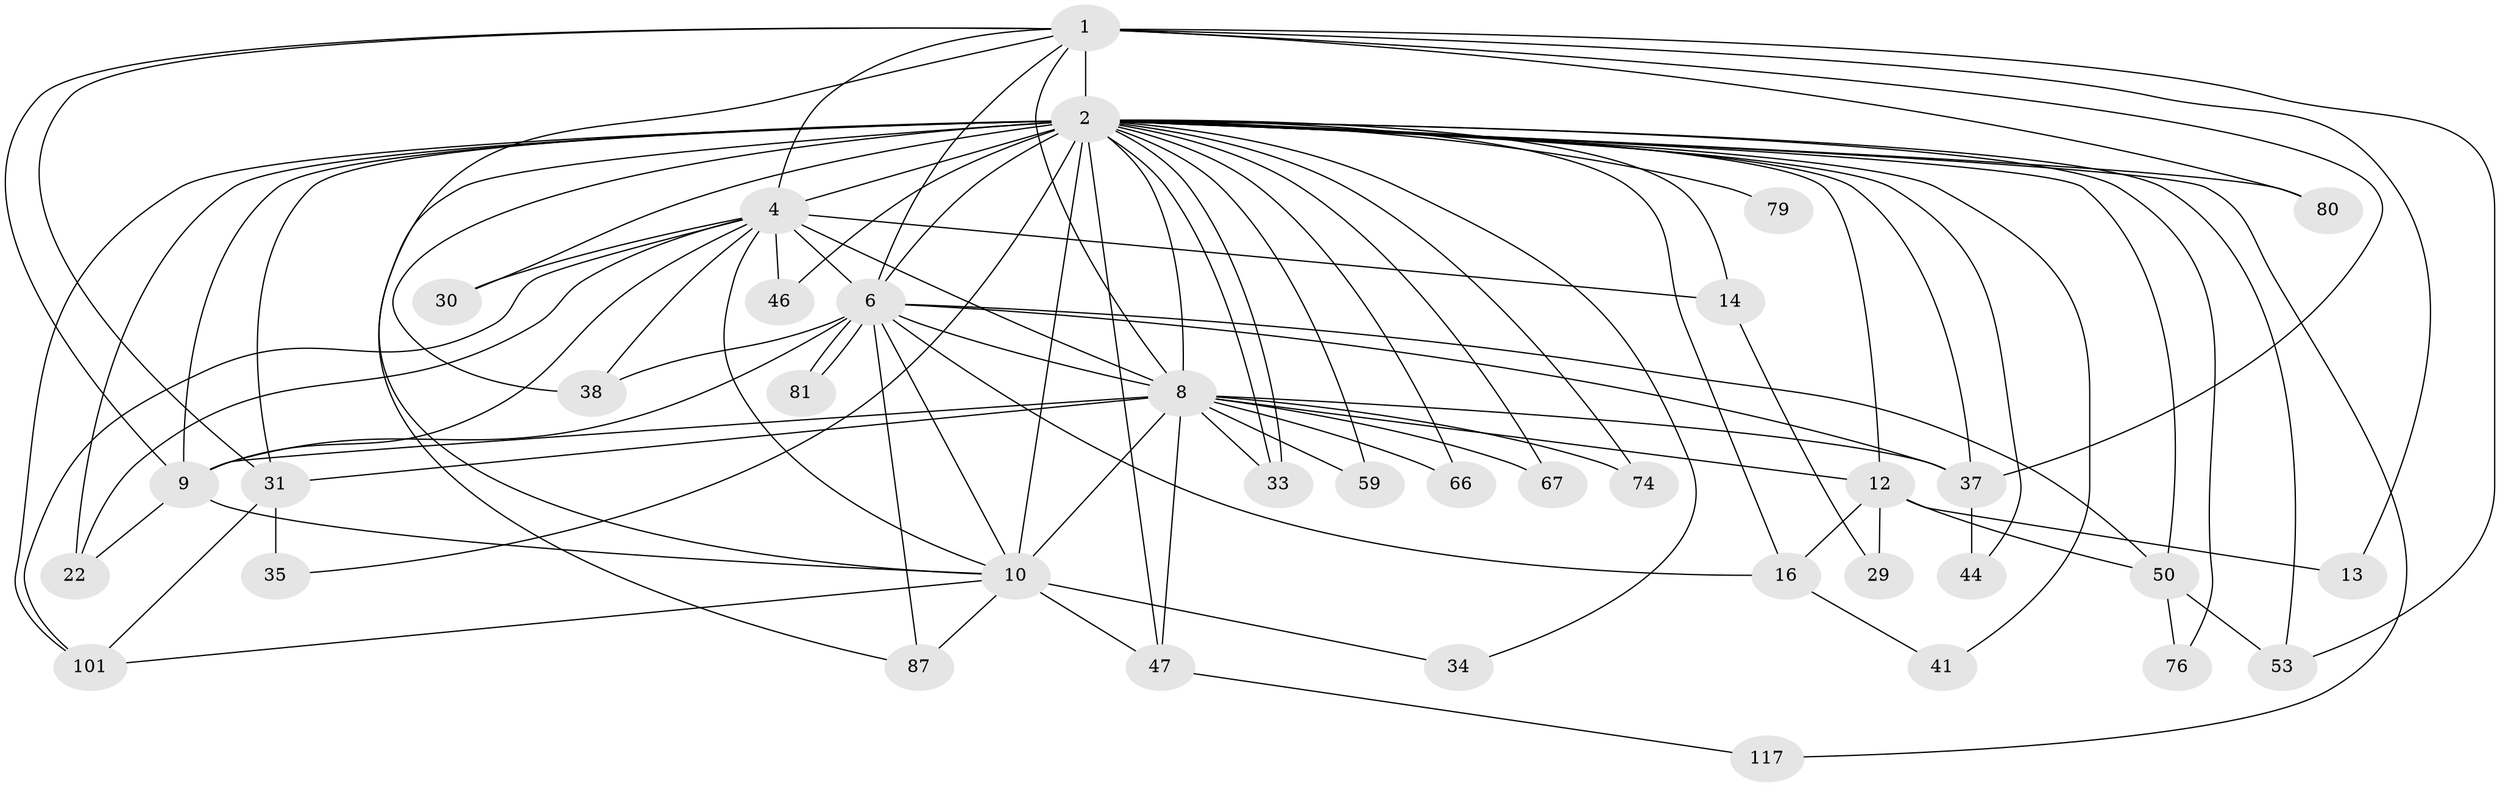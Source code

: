 // original degree distribution, {23: 0.008, 21: 0.008, 28: 0.008, 18: 0.008, 16: 0.008, 26: 0.008, 25: 0.008, 33: 0.008, 15: 0.016, 24: 0.008, 7: 0.016, 2: 0.576, 3: 0.168, 4: 0.088, 6: 0.008, 5: 0.056}
// Generated by graph-tools (version 1.1) at 2025/17/03/04/25 18:17:51]
// undirected, 37 vertices, 93 edges
graph export_dot {
graph [start="1"]
  node [color=gray90,style=filled];
  1 [super="+73"];
  2 [super="+65+11+18+75+3+40"];
  4 [super="+17"];
  6 [super="+32+61+116+103+124+84+71+23+45+70+68"];
  8 [super="+54+20+97+109+95+96+113+100+90+60+27+51"];
  9;
  10 [super="+49+69+43+86+94"];
  12;
  13;
  14;
  16;
  22 [super="+48+92"];
  29;
  30;
  31 [super="+57+42"];
  33;
  34;
  35;
  37 [super="+83+39"];
  38 [super="+62"];
  41;
  44;
  46;
  47 [super="+56"];
  50 [super="+123"];
  53 [super="+64"];
  59;
  66 [super="+102"];
  67;
  74;
  76;
  79;
  80 [super="+98"];
  81;
  87 [super="+105"];
  101 [super="+119+118"];
  117;
  1 -- 2 [weight=9];
  1 -- 4;
  1 -- 6 [weight=3];
  1 -- 8;
  1 -- 9;
  1 -- 10 [weight=3];
  1 -- 13;
  1 -- 37;
  1 -- 80;
  1 -- 53;
  1 -- 31;
  2 -- 4 [weight=7];
  2 -- 6 [weight=10];
  2 -- 8 [weight=12];
  2 -- 9 [weight=6];
  2 -- 10 [weight=12];
  2 -- 33;
  2 -- 33;
  2 -- 38 [weight=2];
  2 -- 41;
  2 -- 80 [weight=2];
  2 -- 76;
  2 -- 22 [weight=3];
  2 -- 31 [weight=3];
  2 -- 35 [weight=2];
  2 -- 101;
  2 -- 44;
  2 -- 46;
  2 -- 47;
  2 -- 117;
  2 -- 53;
  2 -- 66 [weight=3];
  2 -- 67;
  2 -- 12;
  2 -- 74;
  2 -- 14;
  2 -- 79 [weight=2];
  2 -- 16;
  2 -- 87;
  2 -- 30 [weight=2];
  2 -- 34;
  2 -- 37 [weight=2];
  2 -- 50;
  2 -- 59;
  4 -- 6;
  4 -- 8 [weight=2];
  4 -- 9;
  4 -- 10 [weight=2];
  4 -- 14;
  4 -- 22;
  4 -- 30;
  4 -- 38;
  4 -- 101;
  4 -- 46;
  6 -- 8 [weight=5];
  6 -- 9 [weight=3];
  6 -- 10 [weight=3];
  6 -- 81;
  6 -- 81;
  6 -- 37 [weight=2];
  6 -- 87;
  6 -- 50;
  6 -- 38;
  6 -- 16;
  8 -- 9 [weight=2];
  8 -- 10 [weight=2];
  8 -- 12 [weight=2];
  8 -- 59;
  8 -- 74;
  8 -- 47;
  8 -- 33;
  8 -- 66;
  8 -- 67;
  8 -- 37;
  8 -- 31;
  9 -- 10;
  9 -- 22;
  10 -- 34;
  10 -- 47;
  10 -- 87;
  10 -- 101;
  12 -- 13;
  12 -- 16;
  12 -- 29;
  12 -- 50;
  14 -- 29;
  16 -- 41;
  31 -- 35;
  31 -- 101;
  37 -- 44;
  47 -- 117;
  50 -- 53;
  50 -- 76;
}

